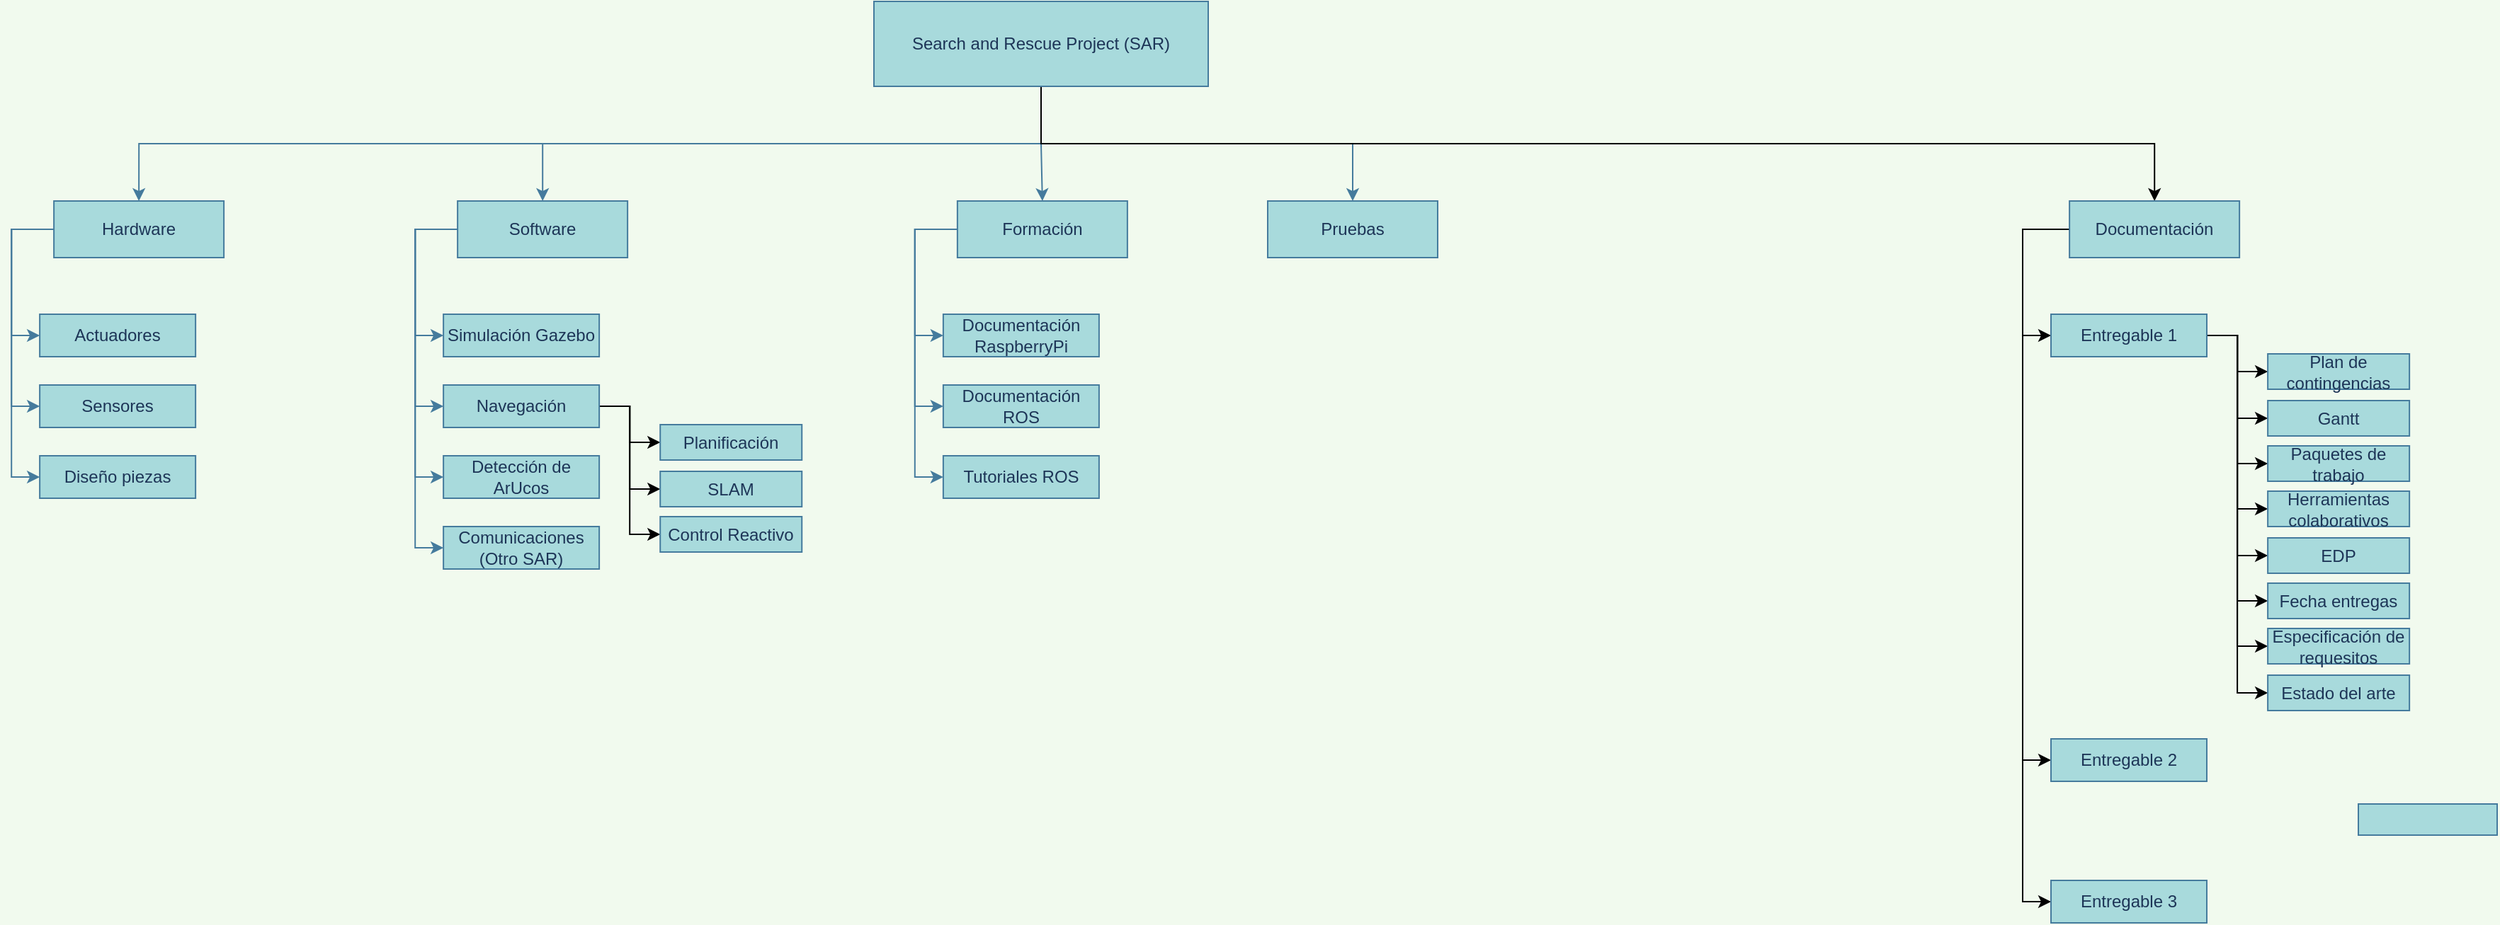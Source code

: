 <mxfile version="16.5.6" type="device"><diagram id="eT1iPXdvKhZvh5X_HpsW" name="Page-1"><mxGraphModel dx="2107" dy="888" grid="0" gridSize="10" guides="1" tooltips="1" connect="1" arrows="1" fold="1" page="0" pageScale="1" pageWidth="827" pageHeight="1169" background="#F1FAEE" math="0" shadow="0"><root><mxCell id="0"/><mxCell id="1" parent="0"/><mxCell id="HA2AbRYT8IpJMvFYNrir-67" style="edgeStyle=orthogonalEdgeStyle;rounded=0;orthogonalLoop=1;jettySize=auto;html=1;entryX=0.5;entryY=0;entryDx=0;entryDy=0;fontFamily=Times New Roman;labelBackgroundColor=#F1FAEE;strokeColor=#457B9D;fontColor=#1D3557;" parent="1" source="HA2AbRYT8IpJMvFYNrir-1" target="HA2AbRYT8IpJMvFYNrir-58" edge="1"><mxGeometry relative="1" as="geometry"/></mxCell><mxCell id="HA2AbRYT8IpJMvFYNrir-69" style="edgeStyle=orthogonalEdgeStyle;rounded=0;orthogonalLoop=1;jettySize=auto;html=1;exitX=0.5;exitY=1;exitDx=0;exitDy=0;fontFamily=Times New Roman;labelBackgroundColor=#F1FAEE;strokeColor=#457B9D;fontColor=#1D3557;" parent="1" source="HA2AbRYT8IpJMvFYNrir-1" target="HA2AbRYT8IpJMvFYNrir-29" edge="1"><mxGeometry relative="1" as="geometry"/></mxCell><mxCell id="HA2AbRYT8IpJMvFYNrir-70" style="edgeStyle=orthogonalEdgeStyle;rounded=0;orthogonalLoop=1;jettySize=auto;html=1;exitX=0.5;exitY=1;exitDx=0;exitDy=0;fontFamily=Times New Roman;labelBackgroundColor=#F1FAEE;strokeColor=#457B9D;fontColor=#1D3557;" parent="1" source="HA2AbRYT8IpJMvFYNrir-1" target="HA2AbRYT8IpJMvFYNrir-37" edge="1"><mxGeometry relative="1" as="geometry"/></mxCell><mxCell id="HA2AbRYT8IpJMvFYNrir-71" style="edgeStyle=orthogonalEdgeStyle;rounded=0;orthogonalLoop=1;jettySize=auto;html=1;exitX=0.5;exitY=1;exitDx=0;exitDy=0;entryX=0.5;entryY=0;entryDx=0;entryDy=0;fontFamily=Times New Roman;labelBackgroundColor=#F1FAEE;strokeColor=#457B9D;fontColor=#1D3557;" parent="1" source="HA2AbRYT8IpJMvFYNrir-1" target="HA2AbRYT8IpJMvFYNrir-7" edge="1"><mxGeometry relative="1" as="geometry"/></mxCell><mxCell id="__nYZS-5SZhRpO6VoU0D-71" style="edgeStyle=orthogonalEdgeStyle;rounded=0;orthogonalLoop=1;jettySize=auto;html=1;exitX=0.5;exitY=1;exitDx=0;exitDy=0;" edge="1" parent="1" source="HA2AbRYT8IpJMvFYNrir-1" target="__nYZS-5SZhRpO6VoU0D-30"><mxGeometry relative="1" as="geometry"/></mxCell><mxCell id="HA2AbRYT8IpJMvFYNrir-1" value="Search and Rescue Project (SAR)" style="rounded=0;whiteSpace=wrap;html=1;fillColor=#A8DADC;strokeColor=#457B9D;fontColor=#1D3557;" parent="1" vertex="1"><mxGeometry x="252" y="30" width="236" height="60" as="geometry"/></mxCell><mxCell id="HA2AbRYT8IpJMvFYNrir-30" style="edgeStyle=orthogonalEdgeStyle;rounded=0;orthogonalLoop=1;jettySize=auto;html=1;exitX=0;exitY=0.5;exitDx=0;exitDy=0;entryX=0;entryY=0.5;entryDx=0;entryDy=0;labelBackgroundColor=#F1FAEE;strokeColor=#457B9D;fontColor=#1D3557;" parent="1" source="HA2AbRYT8IpJMvFYNrir-7" target="HA2AbRYT8IpJMvFYNrir-18" edge="1"><mxGeometry relative="1" as="geometry"/></mxCell><mxCell id="HA2AbRYT8IpJMvFYNrir-31" style="edgeStyle=orthogonalEdgeStyle;rounded=0;orthogonalLoop=1;jettySize=auto;html=1;exitX=0;exitY=0.5;exitDx=0;exitDy=0;entryX=0;entryY=0.5;entryDx=0;entryDy=0;labelBackgroundColor=#F1FAEE;strokeColor=#457B9D;fontColor=#1D3557;" parent="1" source="HA2AbRYT8IpJMvFYNrir-7" target="HA2AbRYT8IpJMvFYNrir-17" edge="1"><mxGeometry relative="1" as="geometry"/></mxCell><mxCell id="HA2AbRYT8IpJMvFYNrir-32" style="edgeStyle=orthogonalEdgeStyle;rounded=0;orthogonalLoop=1;jettySize=auto;html=1;exitX=0;exitY=0.5;exitDx=0;exitDy=0;entryX=0;entryY=0.5;entryDx=0;entryDy=0;labelBackgroundColor=#F1FAEE;strokeColor=#457B9D;fontColor=#1D3557;" parent="1" source="HA2AbRYT8IpJMvFYNrir-7" target="HA2AbRYT8IpJMvFYNrir-19" edge="1"><mxGeometry relative="1" as="geometry"/></mxCell><mxCell id="HA2AbRYT8IpJMvFYNrir-7" value="Hardware" style="rounded=0;whiteSpace=wrap;html=1;fillColor=#A8DADC;strokeColor=#457B9D;fontColor=#1D3557;" parent="1" vertex="1"><mxGeometry x="-326.94" y="171" width="120" height="40" as="geometry"/></mxCell><mxCell id="HA2AbRYT8IpJMvFYNrir-10" value="Simulación Gazebo" style="rounded=0;whiteSpace=wrap;html=1;fillColor=#A8DADC;strokeColor=#457B9D;fontColor=#1D3557;" parent="1" vertex="1"><mxGeometry x="-51.94" y="251" width="110" height="30" as="geometry"/></mxCell><mxCell id="HA2AbRYT8IpJMvFYNrir-11" value="Detección de ArUcos" style="rounded=0;whiteSpace=wrap;html=1;fillColor=#A8DADC;strokeColor=#457B9D;fontColor=#1D3557;" parent="1" vertex="1"><mxGeometry x="-51.94" y="351" width="110" height="30" as="geometry"/></mxCell><mxCell id="__nYZS-5SZhRpO6VoU0D-16" style="edgeStyle=orthogonalEdgeStyle;rounded=0;orthogonalLoop=1;jettySize=auto;html=1;exitX=1;exitY=0.5;exitDx=0;exitDy=0;entryX=0;entryY=0.5;entryDx=0;entryDy=0;" edge="1" parent="1" source="HA2AbRYT8IpJMvFYNrir-14" target="__nYZS-5SZhRpO6VoU0D-12"><mxGeometry relative="1" as="geometry"/></mxCell><mxCell id="__nYZS-5SZhRpO6VoU0D-17" style="edgeStyle=orthogonalEdgeStyle;rounded=0;orthogonalLoop=1;jettySize=auto;html=1;exitX=1;exitY=0.5;exitDx=0;exitDy=0;entryX=0;entryY=0.5;entryDx=0;entryDy=0;" edge="1" parent="1" source="HA2AbRYT8IpJMvFYNrir-14" target="__nYZS-5SZhRpO6VoU0D-13"><mxGeometry relative="1" as="geometry"/></mxCell><mxCell id="__nYZS-5SZhRpO6VoU0D-18" style="edgeStyle=orthogonalEdgeStyle;rounded=0;orthogonalLoop=1;jettySize=auto;html=1;exitX=1;exitY=0.5;exitDx=0;exitDy=0;entryX=0;entryY=0.5;entryDx=0;entryDy=0;" edge="1" parent="1" source="HA2AbRYT8IpJMvFYNrir-14" target="__nYZS-5SZhRpO6VoU0D-14"><mxGeometry relative="1" as="geometry"/></mxCell><mxCell id="HA2AbRYT8IpJMvFYNrir-14" value="Navegación" style="rounded=0;whiteSpace=wrap;html=1;fillColor=#A8DADC;strokeColor=#457B9D;fontColor=#1D3557;" parent="1" vertex="1"><mxGeometry x="-51.94" y="301" width="110" height="30" as="geometry"/></mxCell><mxCell id="HA2AbRYT8IpJMvFYNrir-15" value="Comunicaciones&lt;br&gt;(Otro SAR)" style="rounded=0;whiteSpace=wrap;html=1;fillColor=#A8DADC;strokeColor=#457B9D;fontColor=#1D3557;" parent="1" vertex="1"><mxGeometry x="-51.94" y="401" width="110" height="30" as="geometry"/></mxCell><mxCell id="HA2AbRYT8IpJMvFYNrir-17" value="Sensores" style="rounded=0;whiteSpace=wrap;html=1;fillColor=#A8DADC;strokeColor=#457B9D;fontColor=#1D3557;" parent="1" vertex="1"><mxGeometry x="-336.94" y="301" width="110" height="30" as="geometry"/></mxCell><mxCell id="HA2AbRYT8IpJMvFYNrir-18" value="Actuadores" style="rounded=0;whiteSpace=wrap;html=1;fillColor=#A8DADC;strokeColor=#457B9D;fontColor=#1D3557;" parent="1" vertex="1"><mxGeometry x="-336.94" y="251" width="110" height="30" as="geometry"/></mxCell><mxCell id="HA2AbRYT8IpJMvFYNrir-19" value="Diseño piezas" style="rounded=0;whiteSpace=wrap;html=1;fillColor=#A8DADC;strokeColor=#457B9D;fontColor=#1D3557;" parent="1" vertex="1"><mxGeometry x="-336.94" y="351" width="110" height="30" as="geometry"/></mxCell><mxCell id="HA2AbRYT8IpJMvFYNrir-21" value="Documentación ROS" style="rounded=0;whiteSpace=wrap;html=1;fillColor=#A8DADC;strokeColor=#457B9D;fontColor=#1D3557;" parent="1" vertex="1"><mxGeometry x="300.94" y="301" width="110" height="30" as="geometry"/></mxCell><mxCell id="HA2AbRYT8IpJMvFYNrir-22" value="Documentación RaspberryPi" style="rounded=0;whiteSpace=wrap;html=1;fillColor=#A8DADC;strokeColor=#457B9D;fontColor=#1D3557;" parent="1" vertex="1"><mxGeometry x="300.94" y="251" width="110" height="30" as="geometry"/></mxCell><mxCell id="HA2AbRYT8IpJMvFYNrir-24" value="Tutoriales ROS" style="rounded=0;whiteSpace=wrap;html=1;fillColor=#A8DADC;strokeColor=#457B9D;fontColor=#1D3557;" parent="1" vertex="1"><mxGeometry x="300.94" y="351" width="110" height="30" as="geometry"/></mxCell><mxCell id="HA2AbRYT8IpJMvFYNrir-29" value="Pruebas" style="rounded=0;whiteSpace=wrap;html=1;fillColor=#A8DADC;strokeColor=#457B9D;fontColor=#1D3557;" parent="1" vertex="1"><mxGeometry x="530" y="171" width="120" height="40" as="geometry"/></mxCell><mxCell id="HA2AbRYT8IpJMvFYNrir-34" style="edgeStyle=orthogonalEdgeStyle;rounded=0;orthogonalLoop=1;jettySize=auto;html=1;exitX=0;exitY=0.5;exitDx=0;exitDy=0;entryX=0;entryY=0.5;entryDx=0;entryDy=0;labelBackgroundColor=#F1FAEE;strokeColor=#457B9D;fontColor=#1D3557;" parent="1" source="HA2AbRYT8IpJMvFYNrir-37" target="HA2AbRYT8IpJMvFYNrir-10" edge="1"><mxGeometry relative="1" as="geometry"><mxPoint x="-51.94" y="266" as="targetPoint"/></mxGeometry></mxCell><mxCell id="HA2AbRYT8IpJMvFYNrir-41" style="edgeStyle=orthogonalEdgeStyle;rounded=0;orthogonalLoop=1;jettySize=auto;html=1;exitX=0;exitY=0.5;exitDx=0;exitDy=0;entryX=0;entryY=0.5;entryDx=0;entryDy=0;fontFamily=Times New Roman;labelBackgroundColor=#F1FAEE;strokeColor=#457B9D;fontColor=#1D3557;" parent="1" source="HA2AbRYT8IpJMvFYNrir-37" target="HA2AbRYT8IpJMvFYNrir-14" edge="1"><mxGeometry relative="1" as="geometry"/></mxCell><mxCell id="HA2AbRYT8IpJMvFYNrir-44" style="edgeStyle=orthogonalEdgeStyle;rounded=0;orthogonalLoop=1;jettySize=auto;html=1;exitX=0;exitY=0.5;exitDx=0;exitDy=0;entryX=0;entryY=0.5;entryDx=0;entryDy=0;fontFamily=Times New Roman;labelBackgroundColor=#F1FAEE;strokeColor=#457B9D;fontColor=#1D3557;" parent="1" source="HA2AbRYT8IpJMvFYNrir-37" target="HA2AbRYT8IpJMvFYNrir-11" edge="1"><mxGeometry relative="1" as="geometry"/></mxCell><mxCell id="HA2AbRYT8IpJMvFYNrir-45" style="edgeStyle=orthogonalEdgeStyle;rounded=0;orthogonalLoop=1;jettySize=auto;html=1;exitX=0;exitY=0.5;exitDx=0;exitDy=0;entryX=0;entryY=0.5;entryDx=0;entryDy=0;fontFamily=Times New Roman;labelBackgroundColor=#F1FAEE;strokeColor=#457B9D;fontColor=#1D3557;" parent="1" source="HA2AbRYT8IpJMvFYNrir-37" target="HA2AbRYT8IpJMvFYNrir-15" edge="1"><mxGeometry relative="1" as="geometry"/></mxCell><mxCell id="HA2AbRYT8IpJMvFYNrir-37" value="Software" style="rounded=0;whiteSpace=wrap;html=1;fillColor=#A8DADC;strokeColor=#457B9D;fontColor=#1D3557;" parent="1" vertex="1"><mxGeometry x="-41.94" y="171" width="120" height="40" as="geometry"/></mxCell><mxCell id="HA2AbRYT8IpJMvFYNrir-52" style="edgeStyle=orthogonalEdgeStyle;rounded=0;orthogonalLoop=1;jettySize=auto;html=1;exitX=0;exitY=0.5;exitDx=0;exitDy=0;entryX=0;entryY=0.5;entryDx=0;entryDy=0;labelBackgroundColor=#F1FAEE;strokeColor=#457B9D;fontColor=#1D3557;" parent="1" source="HA2AbRYT8IpJMvFYNrir-58" target="HA2AbRYT8IpJMvFYNrir-22" edge="1"><mxGeometry relative="1" as="geometry"><mxPoint x="300.94" y="266" as="targetPoint"/><Array as="points"><mxPoint x="280.94" y="191"/><mxPoint x="280.94" y="266"/></Array></mxGeometry></mxCell><mxCell id="HA2AbRYT8IpJMvFYNrir-59" style="edgeStyle=orthogonalEdgeStyle;rounded=0;orthogonalLoop=1;jettySize=auto;html=1;exitX=0;exitY=0.5;exitDx=0;exitDy=0;entryX=0;entryY=0.5;entryDx=0;entryDy=0;fontFamily=Times New Roman;labelBackgroundColor=#F1FAEE;strokeColor=#457B9D;fontColor=#1D3557;" parent="1" source="HA2AbRYT8IpJMvFYNrir-58" target="HA2AbRYT8IpJMvFYNrir-21" edge="1"><mxGeometry relative="1" as="geometry"/></mxCell><mxCell id="HA2AbRYT8IpJMvFYNrir-60" style="edgeStyle=orthogonalEdgeStyle;rounded=0;orthogonalLoop=1;jettySize=auto;html=1;exitX=0;exitY=0.5;exitDx=0;exitDy=0;entryX=0;entryY=0.5;entryDx=0;entryDy=0;fontFamily=Times New Roman;labelBackgroundColor=#F1FAEE;strokeColor=#457B9D;fontColor=#1D3557;" parent="1" source="HA2AbRYT8IpJMvFYNrir-58" target="HA2AbRYT8IpJMvFYNrir-24" edge="1"><mxGeometry relative="1" as="geometry"/></mxCell><mxCell id="HA2AbRYT8IpJMvFYNrir-58" value="Formación" style="rounded=0;whiteSpace=wrap;html=1;fillColor=#A8DADC;strokeColor=#457B9D;fontColor=#1D3557;" parent="1" vertex="1"><mxGeometry x="310.94" y="171" width="120" height="40" as="geometry"/></mxCell><mxCell id="__nYZS-5SZhRpO6VoU0D-12" value="Planificación" style="rounded=0;whiteSpace=wrap;html=1;fillColor=#A8DADC;strokeColor=#457B9D;fontColor=#1D3557;" vertex="1" parent="1"><mxGeometry x="101.12" y="329" width="100" height="25" as="geometry"/></mxCell><mxCell id="__nYZS-5SZhRpO6VoU0D-13" value="SLAM" style="rounded=0;whiteSpace=wrap;html=1;fillColor=#A8DADC;strokeColor=#457B9D;fontColor=#1D3557;" vertex="1" parent="1"><mxGeometry x="101.12" y="362" width="100" height="25" as="geometry"/></mxCell><mxCell id="__nYZS-5SZhRpO6VoU0D-14" value="Control Reactivo" style="rounded=0;whiteSpace=wrap;html=1;fillColor=#A8DADC;strokeColor=#457B9D;fontColor=#1D3557;" vertex="1" parent="1"><mxGeometry x="101.12" y="394" width="100" height="25" as="geometry"/></mxCell><mxCell id="__nYZS-5SZhRpO6VoU0D-54" style="edgeStyle=orthogonalEdgeStyle;rounded=0;orthogonalLoop=1;jettySize=auto;html=1;exitX=0;exitY=0.5;exitDx=0;exitDy=0;entryX=0;entryY=0.5;entryDx=0;entryDy=0;" edge="1" parent="1" source="__nYZS-5SZhRpO6VoU0D-30" target="__nYZS-5SZhRpO6VoU0D-49"><mxGeometry relative="1" as="geometry"/></mxCell><mxCell id="__nYZS-5SZhRpO6VoU0D-68" style="edgeStyle=orthogonalEdgeStyle;rounded=0;orthogonalLoop=1;jettySize=auto;html=1;exitX=0;exitY=0.5;exitDx=0;exitDy=0;entryX=0;entryY=0.5;entryDx=0;entryDy=0;" edge="1" parent="1" source="__nYZS-5SZhRpO6VoU0D-30" target="__nYZS-5SZhRpO6VoU0D-31"><mxGeometry relative="1" as="geometry"/></mxCell><mxCell id="__nYZS-5SZhRpO6VoU0D-70" style="edgeStyle=orthogonalEdgeStyle;rounded=0;orthogonalLoop=1;jettySize=auto;html=1;exitX=0;exitY=0.5;exitDx=0;exitDy=0;entryX=0;entryY=0.5;entryDx=0;entryDy=0;" edge="1" parent="1" source="__nYZS-5SZhRpO6VoU0D-30" target="__nYZS-5SZhRpO6VoU0D-33"><mxGeometry relative="1" as="geometry"/></mxCell><mxCell id="__nYZS-5SZhRpO6VoU0D-30" value="Documentación" style="rounded=0;whiteSpace=wrap;html=1;fillColor=#A8DADC;strokeColor=#457B9D;fontColor=#1D3557;" vertex="1" parent="1"><mxGeometry x="1096.06" y="171" width="120" height="40" as="geometry"/></mxCell><mxCell id="__nYZS-5SZhRpO6VoU0D-31" value="Entregable 2" style="rounded=0;whiteSpace=wrap;html=1;fillColor=#A8DADC;strokeColor=#457B9D;fontColor=#1D3557;" vertex="1" parent="1"><mxGeometry x="1083.0" y="551" width="110" height="30" as="geometry"/></mxCell><mxCell id="__nYZS-5SZhRpO6VoU0D-33" value="Entregable 3" style="rounded=0;whiteSpace=wrap;html=1;fillColor=#A8DADC;strokeColor=#457B9D;fontColor=#1D3557;" vertex="1" parent="1"><mxGeometry x="1083.0" y="651" width="110" height="30" as="geometry"/></mxCell><mxCell id="__nYZS-5SZhRpO6VoU0D-42" value="" style="rounded=0;whiteSpace=wrap;html=1;fillColor=#A8DADC;strokeColor=#457B9D;fontColor=#1D3557;" vertex="1" parent="1"><mxGeometry x="1300" y="597" width="98" height="22" as="geometry"/></mxCell><mxCell id="__nYZS-5SZhRpO6VoU0D-46" style="edgeStyle=orthogonalEdgeStyle;rounded=0;orthogonalLoop=1;jettySize=auto;html=1;exitX=1;exitY=0.5;exitDx=0;exitDy=0;entryX=0;entryY=0.5;entryDx=0;entryDy=0;" edge="1" parent="1" source="__nYZS-5SZhRpO6VoU0D-49" target="__nYZS-5SZhRpO6VoU0D-51"><mxGeometry relative="1" as="geometry"/></mxCell><mxCell id="__nYZS-5SZhRpO6VoU0D-47" style="edgeStyle=orthogonalEdgeStyle;rounded=0;orthogonalLoop=1;jettySize=auto;html=1;exitX=1;exitY=0.5;exitDx=0;exitDy=0;entryX=0;entryY=0.5;entryDx=0;entryDy=0;" edge="1" parent="1" source="__nYZS-5SZhRpO6VoU0D-49" target="__nYZS-5SZhRpO6VoU0D-52"><mxGeometry relative="1" as="geometry"/></mxCell><mxCell id="__nYZS-5SZhRpO6VoU0D-48" style="edgeStyle=orthogonalEdgeStyle;rounded=0;orthogonalLoop=1;jettySize=auto;html=1;exitX=1;exitY=0.5;exitDx=0;exitDy=0;entryX=0;entryY=0.5;entryDx=0;entryDy=0;" edge="1" parent="1" source="__nYZS-5SZhRpO6VoU0D-49" target="__nYZS-5SZhRpO6VoU0D-53"><mxGeometry relative="1" as="geometry"/></mxCell><mxCell id="__nYZS-5SZhRpO6VoU0D-56" style="edgeStyle=orthogonalEdgeStyle;rounded=0;orthogonalLoop=1;jettySize=auto;html=1;exitX=1;exitY=0.5;exitDx=0;exitDy=0;entryX=0;entryY=0.5;entryDx=0;entryDy=0;" edge="1" parent="1" source="__nYZS-5SZhRpO6VoU0D-49" target="__nYZS-5SZhRpO6VoU0D-55"><mxGeometry relative="1" as="geometry"/></mxCell><mxCell id="__nYZS-5SZhRpO6VoU0D-60" style="edgeStyle=orthogonalEdgeStyle;rounded=0;orthogonalLoop=1;jettySize=auto;html=1;exitX=1;exitY=0.5;exitDx=0;exitDy=0;entryX=0;entryY=0.5;entryDx=0;entryDy=0;" edge="1" parent="1" source="__nYZS-5SZhRpO6VoU0D-49" target="__nYZS-5SZhRpO6VoU0D-59"><mxGeometry relative="1" as="geometry"/></mxCell><mxCell id="__nYZS-5SZhRpO6VoU0D-62" style="edgeStyle=orthogonalEdgeStyle;rounded=0;orthogonalLoop=1;jettySize=auto;html=1;exitX=1;exitY=0.5;exitDx=0;exitDy=0;entryX=0;entryY=0.5;entryDx=0;entryDy=0;" edge="1" parent="1" source="__nYZS-5SZhRpO6VoU0D-49" target="__nYZS-5SZhRpO6VoU0D-61"><mxGeometry relative="1" as="geometry"/></mxCell><mxCell id="__nYZS-5SZhRpO6VoU0D-64" style="edgeStyle=orthogonalEdgeStyle;rounded=0;orthogonalLoop=1;jettySize=auto;html=1;exitX=1;exitY=0.5;exitDx=0;exitDy=0;entryX=0;entryY=0.5;entryDx=0;entryDy=0;" edge="1" parent="1" source="__nYZS-5SZhRpO6VoU0D-49" target="__nYZS-5SZhRpO6VoU0D-63"><mxGeometry relative="1" as="geometry"/></mxCell><mxCell id="__nYZS-5SZhRpO6VoU0D-66" style="edgeStyle=orthogonalEdgeStyle;rounded=0;orthogonalLoop=1;jettySize=auto;html=1;exitX=1;exitY=0.5;exitDx=0;exitDy=0;entryX=0;entryY=0.5;entryDx=0;entryDy=0;" edge="1" parent="1" source="__nYZS-5SZhRpO6VoU0D-49" target="__nYZS-5SZhRpO6VoU0D-65"><mxGeometry relative="1" as="geometry"/></mxCell><mxCell id="__nYZS-5SZhRpO6VoU0D-49" value="Entregable 1" style="rounded=0;whiteSpace=wrap;html=1;fillColor=#A8DADC;strokeColor=#457B9D;fontColor=#1D3557;" vertex="1" parent="1"><mxGeometry x="1083" y="251" width="110" height="30" as="geometry"/></mxCell><mxCell id="__nYZS-5SZhRpO6VoU0D-51" value="Plan de contingencias" style="rounded=0;whiteSpace=wrap;html=1;fillColor=#A8DADC;strokeColor=#457B9D;fontColor=#1D3557;" vertex="1" parent="1"><mxGeometry x="1236.06" y="279" width="100" height="25" as="geometry"/></mxCell><mxCell id="__nYZS-5SZhRpO6VoU0D-52" value="Gantt" style="rounded=0;whiteSpace=wrap;html=1;fillColor=#A8DADC;strokeColor=#457B9D;fontColor=#1D3557;" vertex="1" parent="1"><mxGeometry x="1236.06" y="312" width="100" height="25" as="geometry"/></mxCell><mxCell id="__nYZS-5SZhRpO6VoU0D-53" value="Paquetes de trabajo" style="rounded=0;whiteSpace=wrap;html=1;fillColor=#A8DADC;strokeColor=#457B9D;fontColor=#1D3557;" vertex="1" parent="1"><mxGeometry x="1236.06" y="344" width="100" height="25" as="geometry"/></mxCell><mxCell id="__nYZS-5SZhRpO6VoU0D-55" value="Herramientas colaborativos" style="rounded=0;whiteSpace=wrap;html=1;fillColor=#A8DADC;strokeColor=#457B9D;fontColor=#1D3557;" vertex="1" parent="1"><mxGeometry x="1236.06" y="376" width="100" height="25" as="geometry"/></mxCell><mxCell id="__nYZS-5SZhRpO6VoU0D-59" value="EDP" style="rounded=0;whiteSpace=wrap;html=1;fillColor=#A8DADC;strokeColor=#457B9D;fontColor=#1D3557;" vertex="1" parent="1"><mxGeometry x="1236.06" y="409" width="100" height="25" as="geometry"/></mxCell><mxCell id="__nYZS-5SZhRpO6VoU0D-61" value="Fecha entregas" style="rounded=0;whiteSpace=wrap;html=1;fillColor=#A8DADC;strokeColor=#457B9D;fontColor=#1D3557;" vertex="1" parent="1"><mxGeometry x="1236.06" y="441" width="100" height="25" as="geometry"/></mxCell><mxCell id="__nYZS-5SZhRpO6VoU0D-63" value="Especificación de requesitos" style="rounded=0;whiteSpace=wrap;html=1;fillColor=#A8DADC;strokeColor=#457B9D;fontColor=#1D3557;" vertex="1" parent="1"><mxGeometry x="1236.06" y="473" width="100" height="25" as="geometry"/></mxCell><mxCell id="__nYZS-5SZhRpO6VoU0D-65" value="Estado del arte" style="rounded=0;whiteSpace=wrap;html=1;fillColor=#A8DADC;strokeColor=#457B9D;fontColor=#1D3557;" vertex="1" parent="1"><mxGeometry x="1236.06" y="506" width="100" height="25" as="geometry"/></mxCell></root></mxGraphModel></diagram></mxfile>